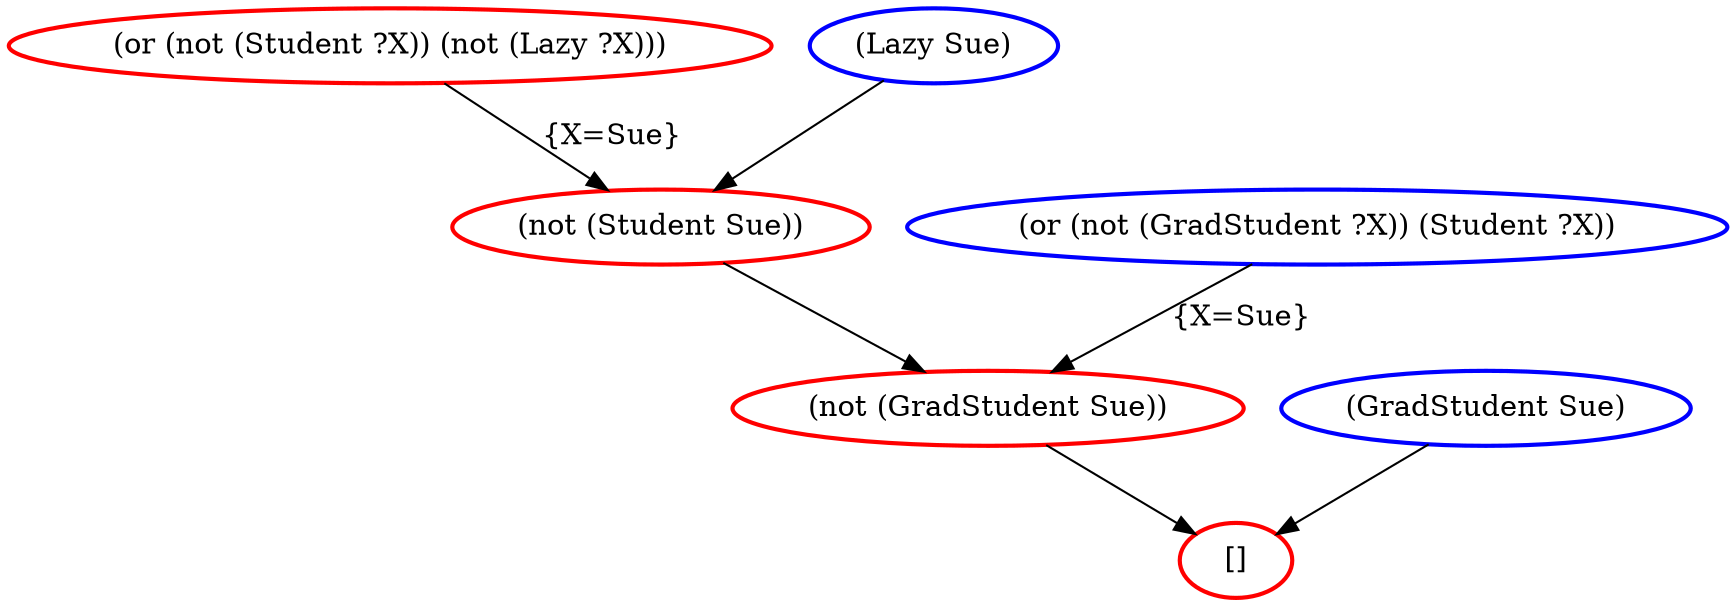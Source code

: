 digraph Output {
11 [label="(or (not (Student ?X)) (not (Lazy ?X)))",color=red,penwidth = 2.0];
25 [label="(Lazy Sue)",color=blue,penwidth = 2.0];
42 [label="(not (Student Sue))",color=red,penwidth = 2.0];
25->42
11->42[label="{X=Sue}"]

2 [label="(or (not (GradStudent ?X)) (Student ?X))",color=blue,penwidth = 2.0];
71 [label="(not (GradStudent Sue))",color=red,penwidth = 2.0];
2->71[label="{X=Sue}"]
42->71

21 [label="(GradStudent Sue)",color=blue,penwidth = 2.0];
0 [label="[]",color=red,penwidth = 2.0];
21->0
71->0


}